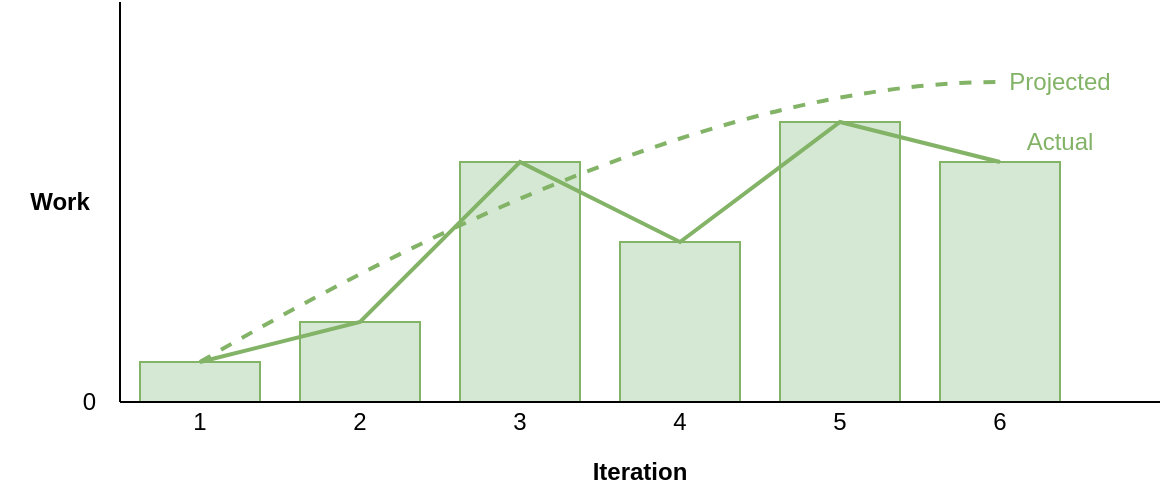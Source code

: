 <mxfile>
    <diagram id="T9uuaTeBy4bPSP1g8a4x" name="Page-1">
        <mxGraphModel dx="587" dy="509" grid="1" gridSize="10" guides="1" tooltips="1" connect="1" arrows="1" fold="1" page="1" pageScale="1" pageWidth="827" pageHeight="1169" background="#FFFFFF" math="0" shadow="0">
            <root>
                <mxCell id="0"/>
                <mxCell id="1" parent="0"/>
                <mxCell id="220" value="" style="rounded=0;whiteSpace=wrap;html=1;fillColor=#d5e8d4;strokeColor=#82b366;" vertex="1" parent="1">
                    <mxGeometry x="610" y="240" width="60" height="120" as="geometry"/>
                </mxCell>
                <mxCell id="224" value="" style="rounded=0;whiteSpace=wrap;html=1;fillColor=#d5e8d4;strokeColor=#82b366;" vertex="1" parent="1">
                    <mxGeometry x="530" y="220" width="60" height="140" as="geometry"/>
                </mxCell>
                <mxCell id="218" value="" style="rounded=0;whiteSpace=wrap;html=1;fillColor=#d5e8d4;strokeColor=#82b366;" vertex="1" parent="1">
                    <mxGeometry x="450" y="280" width="60" height="80" as="geometry"/>
                </mxCell>
                <mxCell id="217" value="" style="rounded=0;whiteSpace=wrap;html=1;fillColor=#d5e8d4;strokeColor=#82b366;" vertex="1" parent="1">
                    <mxGeometry x="370" y="240" width="60" height="120" as="geometry"/>
                </mxCell>
                <mxCell id="207" value="" style="rounded=0;whiteSpace=wrap;html=1;fillColor=#d5e8d4;strokeColor=#82b366;" vertex="1" parent="1">
                    <mxGeometry x="290" y="320" width="60" height="40" as="geometry"/>
                </mxCell>
                <mxCell id="206" value="" style="rounded=0;whiteSpace=wrap;html=1;fillColor=#d5e8d4;strokeColor=#82b366;" vertex="1" parent="1">
                    <mxGeometry x="210" y="340" width="60" height="20" as="geometry"/>
                </mxCell>
                <mxCell id="186" value="" style="endArrow=none;html=1;rounded=0;" parent="1" edge="1">
                    <mxGeometry width="50" height="50" relative="1" as="geometry">
                        <mxPoint x="200" y="360" as="sourcePoint"/>
                        <mxPoint x="200" y="160" as="targetPoint"/>
                    </mxGeometry>
                </mxCell>
                <mxCell id="187" value="" style="endArrow=none;html=1;rounded=0;" parent="1" edge="1">
                    <mxGeometry width="50" height="50" relative="1" as="geometry">
                        <mxPoint x="200" y="360" as="sourcePoint"/>
                        <mxPoint x="720" y="360" as="targetPoint"/>
                    </mxGeometry>
                </mxCell>
                <mxCell id="189" value="0" style="rounded=0;whiteSpace=wrap;html=1;strokeColor=none;fillColor=none;align=right;" parent="1" vertex="1">
                    <mxGeometry x="160" y="350" width="30" height="20" as="geometry"/>
                </mxCell>
                <mxCell id="196" value="Work" style="rounded=0;whiteSpace=wrap;html=1;strokeColor=none;fillColor=none;align=center;fontStyle=1" parent="1" vertex="1">
                    <mxGeometry x="140" y="160" width="60" height="200" as="geometry"/>
                </mxCell>
                <mxCell id="197" value="Iteration" style="rounded=0;whiteSpace=wrap;html=1;strokeColor=none;fillColor=none;align=center;fontStyle=1" parent="1" vertex="1">
                    <mxGeometry x="200" y="380" width="520" height="30" as="geometry"/>
                </mxCell>
                <mxCell id="208" value="1" style="rounded=0;whiteSpace=wrap;html=1;strokeColor=none;fillColor=none;align=center;" vertex="1" parent="1">
                    <mxGeometry x="230" y="360" width="20" height="20" as="geometry"/>
                </mxCell>
                <mxCell id="209" value="2" style="rounded=0;whiteSpace=wrap;html=1;strokeColor=none;fillColor=none;align=center;" vertex="1" parent="1">
                    <mxGeometry x="310" y="360" width="20" height="20" as="geometry"/>
                </mxCell>
                <mxCell id="210" value="3" style="rounded=0;whiteSpace=wrap;html=1;strokeColor=none;fillColor=none;align=center;" vertex="1" parent="1">
                    <mxGeometry x="390" y="360" width="20" height="20" as="geometry"/>
                </mxCell>
                <mxCell id="211" value="4" style="rounded=0;whiteSpace=wrap;html=1;strokeColor=none;fillColor=none;align=center;" vertex="1" parent="1">
                    <mxGeometry x="470" y="360" width="20" height="20" as="geometry"/>
                </mxCell>
                <mxCell id="212" value="5" style="rounded=0;whiteSpace=wrap;html=1;strokeColor=none;fillColor=none;align=center;" vertex="1" parent="1">
                    <mxGeometry x="550" y="360" width="20" height="20" as="geometry"/>
                </mxCell>
                <mxCell id="213" value="6" style="rounded=0;whiteSpace=wrap;html=1;strokeColor=none;fillColor=none;align=center;" vertex="1" parent="1">
                    <mxGeometry x="630" y="360" width="20" height="20" as="geometry"/>
                </mxCell>
                <mxCell id="226" value="" style="endArrow=none;html=1;rounded=0;dashed=1;strokeWidth=2;curved=1;fillColor=#d5e8d4;strokeColor=#82b366;exitX=0.5;exitY=0;exitDx=0;exitDy=0;" edge="1" parent="1" source="206">
                    <mxGeometry width="50" height="50" relative="1" as="geometry">
                        <mxPoint x="490" y="300" as="sourcePoint"/>
                        <mxPoint x="640" y="200" as="targetPoint"/>
                        <Array as="points">
                            <mxPoint x="480" y="200"/>
                        </Array>
                    </mxGeometry>
                </mxCell>
                <mxCell id="221" value="" style="endArrow=none;html=1;exitX=0.5;exitY=0;exitDx=0;exitDy=0;entryX=0.5;entryY=0;entryDx=0;entryDy=0;fillColor=#d5e8d4;strokeColor=#82B366;rounded=0;strokeWidth=2;" edge="1" parent="1" source="206" target="220">
                    <mxGeometry width="50" height="50" relative="1" as="geometry">
                        <mxPoint x="410" y="300" as="sourcePoint"/>
                        <mxPoint x="460" y="250" as="targetPoint"/>
                        <Array as="points">
                            <mxPoint x="320" y="320"/>
                            <mxPoint x="400" y="240"/>
                            <mxPoint x="480" y="280"/>
                            <mxPoint x="560" y="220"/>
                        </Array>
                    </mxGeometry>
                </mxCell>
                <mxCell id="228" value="&lt;font color=&quot;#82b366&quot;&gt;Projected&lt;/font&gt;" style="text;html=1;strokeColor=none;fillColor=none;align=center;verticalAlign=middle;whiteSpace=wrap;rounded=0;" vertex="1" parent="1">
                    <mxGeometry x="640" y="190" width="60" height="20" as="geometry"/>
                </mxCell>
                <mxCell id="229" value="&lt;font&gt;Actual&lt;/font&gt;" style="text;html=1;strokeColor=none;fillColor=none;align=center;verticalAlign=middle;whiteSpace=wrap;rounded=0;fontColor=#82B366;" vertex="1" parent="1">
                    <mxGeometry x="640" y="220" width="60" height="20" as="geometry"/>
                </mxCell>
            </root>
        </mxGraphModel>
    </diagram>
</mxfile>
